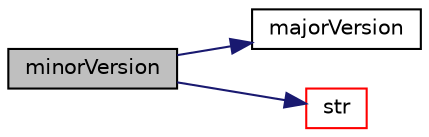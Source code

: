 digraph "minorVersion"
{
  bgcolor="transparent";
  edge [fontname="Helvetica",fontsize="10",labelfontname="Helvetica",labelfontsize="10"];
  node [fontname="Helvetica",fontsize="10",shape=record];
  rankdir="LR";
  Node1 [label="minorVersion",height=0.2,width=0.4,color="black", fillcolor="grey75", style="filled", fontcolor="black"];
  Node1 -> Node2 [color="midnightblue",fontsize="10",style="solid",fontname="Helvetica"];
  Node2 [label="majorVersion",height=0.2,width=0.4,color="black",URL="$a02915.html#a1eebcb94807fffd718221c717a5d58ed",tooltip="Return major version. "];
  Node1 -> Node3 [color="midnightblue",fontsize="10",style="solid",fontname="Helvetica"];
  Node3 [label="str",height=0.2,width=0.4,color="red",URL="$a02915.html#a43a71418ff5586f4d4cdfa459f05b214",tooltip="Return the versionNumber as a character string. "];
}
